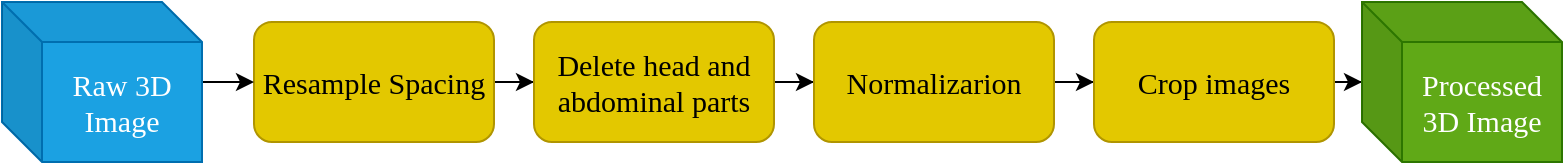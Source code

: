 <mxfile version="14.6.13" type="device"><diagram id="mqnrgvd1EP_tTSbG17Y8" name="Page-1"><mxGraphModel dx="977" dy="633" grid="1" gridSize="10" guides="1" tooltips="1" connect="1" arrows="1" fold="1" page="1" pageScale="1" pageWidth="850" pageHeight="1100" math="0" shadow="0"><root><mxCell id="0"/><mxCell id="1" parent="0"/><mxCell id="WQCVHSHUzN8C-Xor76Pv-9" value="" style="edgeStyle=orthogonalEdgeStyle;rounded=0;orthogonalLoop=1;jettySize=auto;html=1;fontFamily=Times New Roman;fontSize=15;" edge="1" parent="1" source="WQCVHSHUzN8C-Xor76Pv-1" target="WQCVHSHUzN8C-Xor76Pv-2"><mxGeometry relative="1" as="geometry"/></mxCell><mxCell id="WQCVHSHUzN8C-Xor76Pv-1" value="Resample Spacing" style="rounded=1;whiteSpace=wrap;html=1;fontFamily=Times New Roman;fontSize=15;fillColor=#e3c800;strokeColor=#B09500;fontColor=#000000;" vertex="1" parent="1"><mxGeometry x="190" y="180" width="120" height="60" as="geometry"/></mxCell><mxCell id="WQCVHSHUzN8C-Xor76Pv-10" value="" style="edgeStyle=orthogonalEdgeStyle;rounded=0;orthogonalLoop=1;jettySize=auto;html=1;fontFamily=Times New Roman;fontSize=15;" edge="1" parent="1" source="WQCVHSHUzN8C-Xor76Pv-2" target="WQCVHSHUzN8C-Xor76Pv-3"><mxGeometry relative="1" as="geometry"/></mxCell><mxCell id="WQCVHSHUzN8C-Xor76Pv-2" value="Delete head and abdominal parts" style="rounded=1;whiteSpace=wrap;html=1;fontFamily=Times New Roman;fontSize=15;fillColor=#e3c800;strokeColor=#B09500;fontColor=#000000;" vertex="1" parent="1"><mxGeometry x="330" y="180" width="120" height="60" as="geometry"/></mxCell><mxCell id="WQCVHSHUzN8C-Xor76Pv-11" value="" style="edgeStyle=orthogonalEdgeStyle;rounded=0;orthogonalLoop=1;jettySize=auto;html=1;fontFamily=Times New Roman;fontSize=15;" edge="1" parent="1" source="WQCVHSHUzN8C-Xor76Pv-3" target="WQCVHSHUzN8C-Xor76Pv-4"><mxGeometry relative="1" as="geometry"/></mxCell><mxCell id="WQCVHSHUzN8C-Xor76Pv-3" value="Normalizarion" style="rounded=1;whiteSpace=wrap;html=1;fontFamily=Times New Roman;fontSize=15;fillColor=#e3c800;strokeColor=#B09500;fontColor=#000000;" vertex="1" parent="1"><mxGeometry x="470" y="180" width="120" height="60" as="geometry"/></mxCell><mxCell id="WQCVHSHUzN8C-Xor76Pv-12" value="" style="edgeStyle=orthogonalEdgeStyle;rounded=0;orthogonalLoop=1;jettySize=auto;html=1;fontFamily=Times New Roman;fontSize=15;" edge="1" parent="1" source="WQCVHSHUzN8C-Xor76Pv-4" target="WQCVHSHUzN8C-Xor76Pv-7"><mxGeometry relative="1" as="geometry"/></mxCell><mxCell id="WQCVHSHUzN8C-Xor76Pv-4" value="Crop images" style="rounded=1;whiteSpace=wrap;html=1;fontFamily=Times New Roman;fontSize=15;fillColor=#e3c800;strokeColor=#B09500;fontColor=#000000;" vertex="1" parent="1"><mxGeometry x="610" y="180" width="120" height="60" as="geometry"/></mxCell><mxCell id="WQCVHSHUzN8C-Xor76Pv-8" value="" style="edgeStyle=orthogonalEdgeStyle;rounded=0;orthogonalLoop=1;jettySize=auto;html=1;fontFamily=Times New Roman;fontSize=15;" edge="1" parent="1" source="WQCVHSHUzN8C-Xor76Pv-6" target="WQCVHSHUzN8C-Xor76Pv-1"><mxGeometry relative="1" as="geometry"/></mxCell><mxCell id="WQCVHSHUzN8C-Xor76Pv-6" value="Raw 3D Image" style="shape=cube;whiteSpace=wrap;html=1;boundedLbl=1;backgroundOutline=1;darkOpacity=0.05;darkOpacity2=0.1;fontFamily=Times New Roman;fontSize=15;fillColor=#1ba1e2;strokeColor=#006EAF;fontColor=#ffffff;" vertex="1" parent="1"><mxGeometry x="64" y="170" width="100" height="80" as="geometry"/></mxCell><mxCell id="WQCVHSHUzN8C-Xor76Pv-7" value="Processed 3D Image" style="shape=cube;whiteSpace=wrap;html=1;boundedLbl=1;backgroundOutline=1;darkOpacity=0.05;darkOpacity2=0.1;fontFamily=Times New Roman;fontSize=15;fillColor=#60a917;strokeColor=#2D7600;fontColor=#ffffff;" vertex="1" parent="1"><mxGeometry x="744" y="170" width="100" height="80" as="geometry"/></mxCell></root></mxGraphModel></diagram></mxfile>